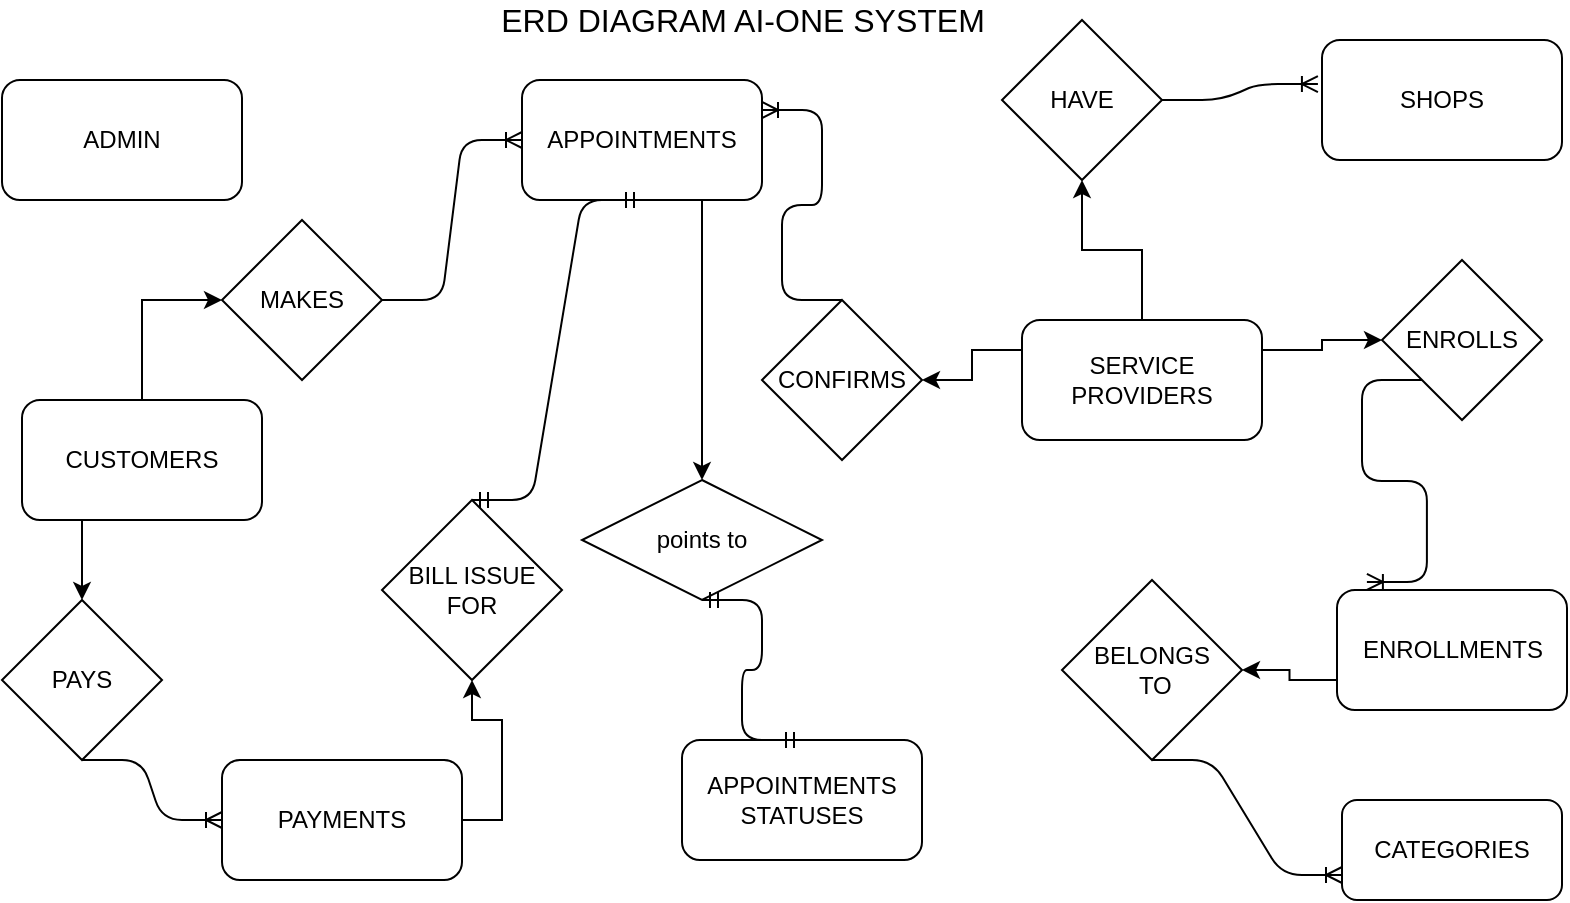 <mxfile version="14.4.3" type="device"><diagram id="R2lEEEUBdFMjLlhIrx00" name="Page-1"><mxGraphModel dx="868" dy="482" grid="0" gridSize="10" guides="1" tooltips="1" connect="1" arrows="1" fold="1" page="0" pageScale="1" pageWidth="850" pageHeight="1100" math="0" shadow="0" extFonts="Permanent Marker^https://fonts.googleapis.com/css?family=Permanent+Marker"><root><mxCell id="0"/><mxCell id="1" parent="0"/><mxCell id="e5H6I6DAk2qfKOYW6rIr-48" style="edgeStyle=orthogonalEdgeStyle;rounded=0;orthogonalLoop=1;jettySize=auto;html=1;exitX=0.5;exitY=0;exitDx=0;exitDy=0;entryX=0;entryY=0.5;entryDx=0;entryDy=0;" parent="1" source="e5H6I6DAk2qfKOYW6rIr-2" target="e5H6I6DAk2qfKOYW6rIr-20" edge="1"><mxGeometry relative="1" as="geometry"/></mxCell><mxCell id="e5H6I6DAk2qfKOYW6rIr-57" style="edgeStyle=orthogonalEdgeStyle;rounded=0;orthogonalLoop=1;jettySize=auto;html=1;exitX=0.25;exitY=1;exitDx=0;exitDy=0;entryX=0.5;entryY=0;entryDx=0;entryDy=0;" parent="1" source="e5H6I6DAk2qfKOYW6rIr-2" target="e5H6I6DAk2qfKOYW6rIr-14" edge="1"><mxGeometry relative="1" as="geometry"/></mxCell><mxCell id="e5H6I6DAk2qfKOYW6rIr-2" value="CUSTOMERS" style="rounded=1;whiteSpace=wrap;html=1;" parent="1" vertex="1"><mxGeometry x="30" y="230" width="120" height="60" as="geometry"/></mxCell><mxCell id="e5H6I6DAk2qfKOYW6rIr-50" style="edgeStyle=orthogonalEdgeStyle;rounded=0;orthogonalLoop=1;jettySize=auto;html=1;exitX=0.5;exitY=0;exitDx=0;exitDy=0;entryX=0.5;entryY=1;entryDx=0;entryDy=0;" parent="1" source="e5H6I6DAk2qfKOYW6rIr-3" target="e5H6I6DAk2qfKOYW6rIr-19" edge="1"><mxGeometry relative="1" as="geometry"/></mxCell><mxCell id="e5H6I6DAk2qfKOYW6rIr-54" style="edgeStyle=orthogonalEdgeStyle;rounded=0;orthogonalLoop=1;jettySize=auto;html=1;exitX=0;exitY=0.25;exitDx=0;exitDy=0;entryX=1;entryY=0.5;entryDx=0;entryDy=0;" parent="1" source="e5H6I6DAk2qfKOYW6rIr-3" target="e5H6I6DAk2qfKOYW6rIr-16" edge="1"><mxGeometry relative="1" as="geometry"/></mxCell><mxCell id="e5H6I6DAk2qfKOYW6rIr-55" style="edgeStyle=orthogonalEdgeStyle;rounded=0;orthogonalLoop=1;jettySize=auto;html=1;exitX=1;exitY=0.25;exitDx=0;exitDy=0;entryX=0;entryY=0.5;entryDx=0;entryDy=0;" parent="1" source="e5H6I6DAk2qfKOYW6rIr-3" target="e5H6I6DAk2qfKOYW6rIr-17" edge="1"><mxGeometry relative="1" as="geometry"/></mxCell><mxCell id="e5H6I6DAk2qfKOYW6rIr-3" value="SERVICE PROVIDERS" style="rounded=1;whiteSpace=wrap;html=1;" parent="1" vertex="1"><mxGeometry x="530" y="190" width="120" height="60" as="geometry"/></mxCell><mxCell id="TzGPAZ6RM9uUjfBTBMvD-12" style="edgeStyle=orthogonalEdgeStyle;rounded=0;orthogonalLoop=1;jettySize=auto;html=1;exitX=0.75;exitY=1;exitDx=0;exitDy=0;entryX=0.5;entryY=0;entryDx=0;entryDy=0;" parent="1" source="e5H6I6DAk2qfKOYW6rIr-4" target="TzGPAZ6RM9uUjfBTBMvD-10" edge="1"><mxGeometry relative="1" as="geometry"/></mxCell><mxCell id="e5H6I6DAk2qfKOYW6rIr-4" value="APPOINTMENTS" style="rounded=1;whiteSpace=wrap;html=1;" parent="1" vertex="1"><mxGeometry x="280" y="70" width="120" height="60" as="geometry"/></mxCell><mxCell id="e5H6I6DAk2qfKOYW6rIr-56" style="edgeStyle=orthogonalEdgeStyle;rounded=0;orthogonalLoop=1;jettySize=auto;html=1;exitX=1;exitY=0.5;exitDx=0;exitDy=0;entryX=0.5;entryY=1;entryDx=0;entryDy=0;" parent="1" source="e5H6I6DAk2qfKOYW6rIr-5" target="e5H6I6DAk2qfKOYW6rIr-15" edge="1"><mxGeometry relative="1" as="geometry"/></mxCell><mxCell id="e5H6I6DAk2qfKOYW6rIr-5" value="PAYMENTS" style="rounded=1;whiteSpace=wrap;html=1;" parent="1" vertex="1"><mxGeometry x="130" y="410" width="120" height="60" as="geometry"/></mxCell><mxCell id="e5H6I6DAk2qfKOYW6rIr-6" value="CATEGORIES" style="rounded=1;whiteSpace=wrap;html=1;" parent="1" vertex="1"><mxGeometry x="690" y="430" width="110" height="50" as="geometry"/></mxCell><mxCell id="TzGPAZ6RM9uUjfBTBMvD-6" style="edgeStyle=orthogonalEdgeStyle;rounded=0;orthogonalLoop=1;jettySize=auto;html=1;exitX=0;exitY=0.75;exitDx=0;exitDy=0;" parent="1" source="e5H6I6DAk2qfKOYW6rIr-7" target="e5H6I6DAk2qfKOYW6rIr-18" edge="1"><mxGeometry relative="1" as="geometry"/></mxCell><mxCell id="e5H6I6DAk2qfKOYW6rIr-7" value="ENROLLMENTS" style="rounded=1;whiteSpace=wrap;html=1;" parent="1" vertex="1"><mxGeometry x="687.5" y="325" width="115" height="60" as="geometry"/></mxCell><mxCell id="e5H6I6DAk2qfKOYW6rIr-8" value="&lt;span&gt;APPOINTMENTS STATUSES&lt;/span&gt;" style="rounded=1;whiteSpace=wrap;html=1;" parent="1" vertex="1"><mxGeometry x="360" y="400" width="120" height="60" as="geometry"/></mxCell><mxCell id="e5H6I6DAk2qfKOYW6rIr-9" value="ADMIN" style="rounded=1;whiteSpace=wrap;html=1;" parent="1" vertex="1"><mxGeometry x="20" y="70" width="120" height="60" as="geometry"/></mxCell><mxCell id="e5H6I6DAk2qfKOYW6rIr-10" value="SHOPS" style="rounded=1;whiteSpace=wrap;html=1;" parent="1" vertex="1"><mxGeometry x="680" y="50" width="120" height="60" as="geometry"/></mxCell><mxCell id="e5H6I6DAk2qfKOYW6rIr-14" value="PAYS" style="rhombus;whiteSpace=wrap;html=1;" parent="1" vertex="1"><mxGeometry x="20" y="330" width="80" height="80" as="geometry"/></mxCell><mxCell id="e5H6I6DAk2qfKOYW6rIr-15" value="BILL ISSUE FOR" style="rhombus;whiteSpace=wrap;html=1;" parent="1" vertex="1"><mxGeometry x="210" y="280" width="90" height="90" as="geometry"/></mxCell><mxCell id="e5H6I6DAk2qfKOYW6rIr-16" value="CONFIRMS" style="rhombus;whiteSpace=wrap;html=1;" parent="1" vertex="1"><mxGeometry x="400" y="180" width="80" height="80" as="geometry"/></mxCell><mxCell id="e5H6I6DAk2qfKOYW6rIr-17" value="ENROLLS" style="rhombus;whiteSpace=wrap;html=1;" parent="1" vertex="1"><mxGeometry x="710" y="160" width="80" height="80" as="geometry"/></mxCell><mxCell id="e5H6I6DAk2qfKOYW6rIr-18" value="BELONGS&lt;br&gt;&amp;nbsp;TO" style="rhombus;whiteSpace=wrap;html=1;" parent="1" vertex="1"><mxGeometry x="550" y="320" width="90" height="90" as="geometry"/></mxCell><mxCell id="e5H6I6DAk2qfKOYW6rIr-19" value="HAVE" style="rhombus;whiteSpace=wrap;html=1;" parent="1" vertex="1"><mxGeometry x="520" y="40" width="80" height="80" as="geometry"/></mxCell><mxCell id="e5H6I6DAk2qfKOYW6rIr-20" value="MAKES" style="rhombus;whiteSpace=wrap;html=1;" parent="1" vertex="1"><mxGeometry x="130" y="140" width="80" height="80" as="geometry"/></mxCell><mxCell id="e5H6I6DAk2qfKOYW6rIr-49" value="" style="edgeStyle=entityRelationEdgeStyle;fontSize=12;html=1;endArrow=ERoneToMany;exitX=1;exitY=0.5;exitDx=0;exitDy=0;" parent="1" source="e5H6I6DAk2qfKOYW6rIr-20" target="e5H6I6DAk2qfKOYW6rIr-4" edge="1"><mxGeometry width="100" height="100" relative="1" as="geometry"><mxPoint x="370" y="270" as="sourcePoint"/><mxPoint x="470" y="170" as="targetPoint"/></mxGeometry></mxCell><mxCell id="e5H6I6DAk2qfKOYW6rIr-51" value="" style="edgeStyle=entityRelationEdgeStyle;fontSize=12;html=1;endArrow=ERoneToMany;exitX=1;exitY=0.5;exitDx=0;exitDy=0;entryX=-0.017;entryY=0.367;entryDx=0;entryDy=0;entryPerimeter=0;" parent="1" source="e5H6I6DAk2qfKOYW6rIr-19" target="e5H6I6DAk2qfKOYW6rIr-10" edge="1"><mxGeometry width="100" height="100" relative="1" as="geometry"><mxPoint x="570" y="170" as="sourcePoint"/><mxPoint x="670" y="70" as="targetPoint"/></mxGeometry></mxCell><mxCell id="e5H6I6DAk2qfKOYW6rIr-58" value="" style="edgeStyle=entityRelationEdgeStyle;fontSize=12;html=1;endArrow=ERmandOne;startArrow=ERmandOne;exitX=0.5;exitY=0;exitDx=0;exitDy=0;entryX=0.5;entryY=1;entryDx=0;entryDy=0;" parent="1" source="e5H6I6DAk2qfKOYW6rIr-15" target="e5H6I6DAk2qfKOYW6rIr-4" edge="1"><mxGeometry width="100" height="100" relative="1" as="geometry"><mxPoint x="370" y="270" as="sourcePoint"/><mxPoint x="320" y="180" as="targetPoint"/></mxGeometry></mxCell><mxCell id="TzGPAZ6RM9uUjfBTBMvD-1" value="" style="edgeStyle=entityRelationEdgeStyle;fontSize=12;html=1;endArrow=ERoneToMany;exitX=0.5;exitY=1;exitDx=0;exitDy=0;entryX=0;entryY=0.5;entryDx=0;entryDy=0;" parent="1" source="e5H6I6DAk2qfKOYW6rIr-14" target="e5H6I6DAk2qfKOYW6rIr-5" edge="1"><mxGeometry width="100" height="100" relative="1" as="geometry"><mxPoint x="370" y="390" as="sourcePoint"/><mxPoint x="470" y="290" as="targetPoint"/></mxGeometry></mxCell><mxCell id="TzGPAZ6RM9uUjfBTBMvD-7" value="" style="edgeStyle=entityRelationEdgeStyle;fontSize=12;html=1;endArrow=ERoneToMany;exitX=0.5;exitY=1;exitDx=0;exitDy=0;entryX=0;entryY=0.75;entryDx=0;entryDy=0;" parent="1" source="e5H6I6DAk2qfKOYW6rIr-18" target="e5H6I6DAk2qfKOYW6rIr-6" edge="1"><mxGeometry width="100" height="100" relative="1" as="geometry"><mxPoint x="370" y="330" as="sourcePoint"/><mxPoint x="470" y="230" as="targetPoint"/></mxGeometry></mxCell><mxCell id="TzGPAZ6RM9uUjfBTBMvD-8" value="" style="edgeStyle=entityRelationEdgeStyle;fontSize=12;html=1;endArrow=ERoneToMany;exitX=0;exitY=1;exitDx=0;exitDy=0;entryX=0.13;entryY=-0.067;entryDx=0;entryDy=0;entryPerimeter=0;" parent="1" source="e5H6I6DAk2qfKOYW6rIr-17" target="e5H6I6DAk2qfKOYW6rIr-7" edge="1"><mxGeometry width="100" height="100" relative="1" as="geometry"><mxPoint x="370" y="330" as="sourcePoint"/><mxPoint x="470" y="230" as="targetPoint"/></mxGeometry></mxCell><mxCell id="TzGPAZ6RM9uUjfBTBMvD-9" value="" style="edgeStyle=entityRelationEdgeStyle;fontSize=12;html=1;endArrow=ERoneToMany;exitX=0.5;exitY=0;exitDx=0;exitDy=0;entryX=1;entryY=0.25;entryDx=0;entryDy=0;" parent="1" source="e5H6I6DAk2qfKOYW6rIr-16" target="e5H6I6DAk2qfKOYW6rIr-4" edge="1"><mxGeometry width="100" height="100" relative="1" as="geometry"><mxPoint x="370" y="320" as="sourcePoint"/><mxPoint x="470" y="220" as="targetPoint"/></mxGeometry></mxCell><mxCell id="TzGPAZ6RM9uUjfBTBMvD-10" value="points to" style="shape=rhombus;perimeter=rhombusPerimeter;whiteSpace=wrap;html=1;align=center;" parent="1" vertex="1"><mxGeometry x="310" y="270" width="120" height="60" as="geometry"/></mxCell><mxCell id="TzGPAZ6RM9uUjfBTBMvD-13" value="" style="edgeStyle=entityRelationEdgeStyle;fontSize=12;html=1;endArrow=ERmandOne;startArrow=ERmandOne;exitX=0.5;exitY=1;exitDx=0;exitDy=0;entryX=0.5;entryY=0;entryDx=0;entryDy=0;" parent="1" source="TzGPAZ6RM9uUjfBTBMvD-10" target="e5H6I6DAk2qfKOYW6rIr-8" edge="1"><mxGeometry width="100" height="100" relative="1" as="geometry"><mxPoint x="370" y="320" as="sourcePoint"/><mxPoint x="470" y="220" as="targetPoint"/></mxGeometry></mxCell><mxCell id="TzGPAZ6RM9uUjfBTBMvD-15" value="&lt;font style=&quot;font-size: 16px&quot;&gt;ERD DIAGRAM AI-ONE SYSTEM&lt;/font&gt;" style="text;html=1;align=center;verticalAlign=middle;resizable=0;points=[];autosize=1;" parent="1" vertex="1"><mxGeometry x="260" y="30" width="260" height="20" as="geometry"/></mxCell></root></mxGraphModel></diagram></mxfile>